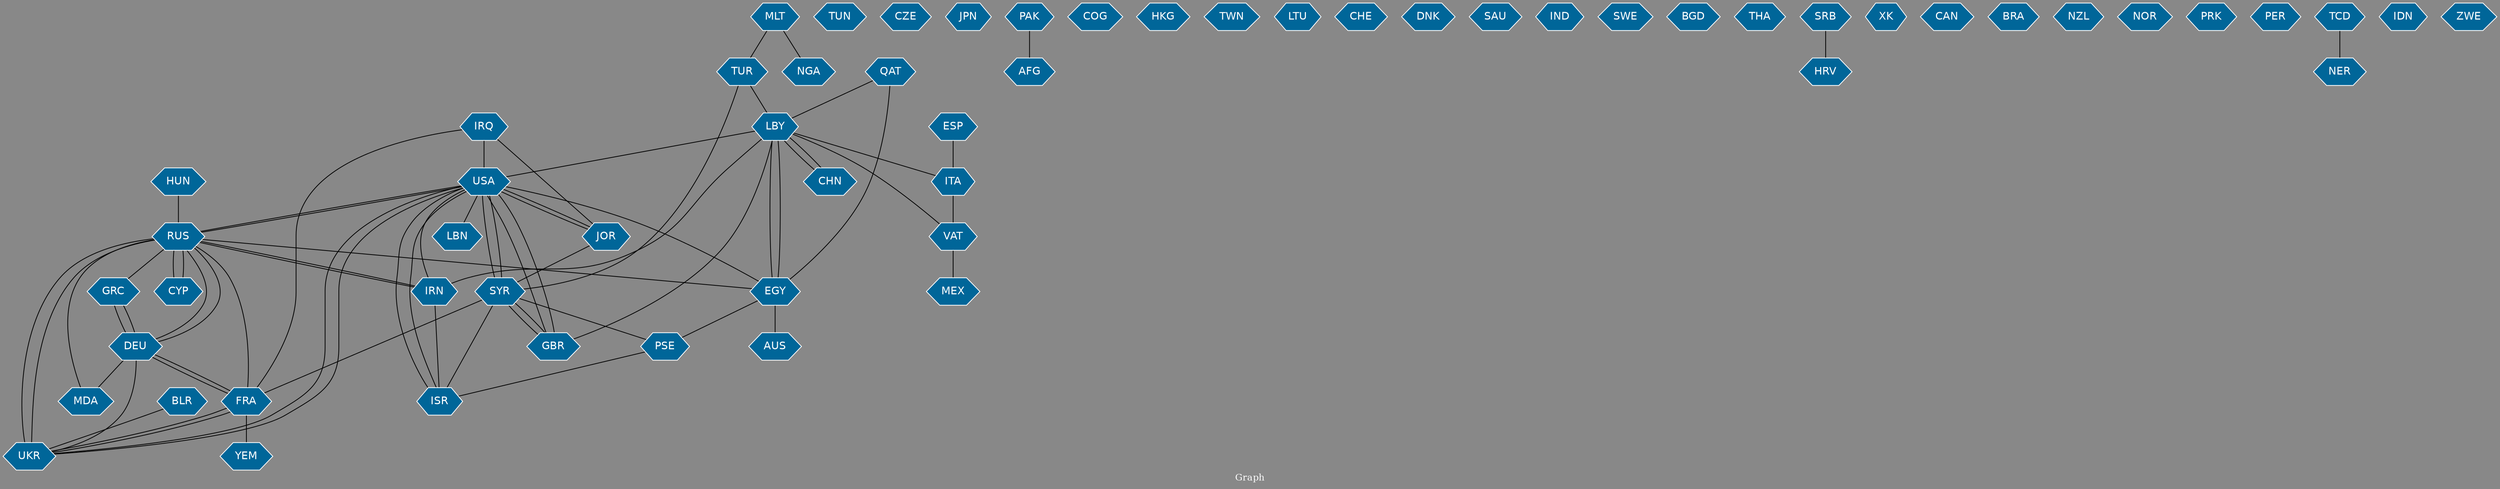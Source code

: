 // Countries together in item graph
graph {
	graph [bgcolor="#888888" fontcolor=white fontsize=12 label="Graph" outputorder=edgesfirst overlap=prism]
	node [color=white fillcolor="#006699" fontcolor=white fontname=Helvetica shape=hexagon style=filled]
	edge [arrowhead=open color=black fontcolor=white fontname=Courier fontsize=12]
		LBY [label=LBY]
		NGA [label=NGA]
		TUN [label=TUN]
		RUS [label=RUS]
		GRC [label=GRC]
		BLR [label=BLR]
		UKR [label=UKR]
		SYR [label=SYR]
		CZE [label=CZE]
		FRA [label=FRA]
		USA [label=USA]
		GBR [label=GBR]
		JPN [label=JPN]
		ITA [label=ITA]
		DEU [label=DEU]
		EGY [label=EGY]
		AUS [label=AUS]
		JOR [label=JOR]
		PAK [label=PAK]
		COG [label=COG]
		HKG [label=HKG]
		CHN [label=CHN]
		IRN [label=IRN]
		TWN [label=TWN]
		YEM [label=YEM]
		PSE [label=PSE]
		LTU [label=LTU]
		ISR [label=ISR]
		CYP [label=CYP]
		CHE [label=CHE]
		TUR [label=TUR]
		QAT [label=QAT]
		AFG [label=AFG]
		MDA [label=MDA]
		IRQ [label=IRQ]
		DNK [label=DNK]
		SAU [label=SAU]
		IND [label=IND]
		SWE [label=SWE]
		BGD [label=BGD]
		THA [label=THA]
		VAT [label=VAT]
		MEX [label=MEX]
		SRB [label=SRB]
		HRV [label=HRV]
		XK [label=XK]
		CAN [label=CAN]
		ESP [label=ESP]
		MLT [label=MLT]
		BRA [label=BRA]
		NZL [label=NZL]
		NOR [label=NOR]
		HUN [label=HUN]
		PRK [label=PRK]
		PER [label=PER]
		TCD [label=TCD]
		NER [label=NER]
		LBN [label=LBN]
		IDN [label=IDN]
		ZWE [label=ZWE]
			USA -- LBN [weight=1]
			LBY -- CHN [weight=1]
			IRN -- RUS [weight=1]
			CYP -- RUS [weight=1]
			SYR -- USA [weight=1]
			ESP -- ITA [weight=1]
			TUR -- SYR [weight=1]
			DEU -- RUS [weight=1]
			IRN -- USA [weight=1]
			USA -- ISR [weight=1]
			TCD -- NER [weight=1]
			RUS -- FRA [weight=1]
			USA -- EGY [weight=1]
			HUN -- RUS [weight=1]
			EGY -- PSE [weight=2]
			SYR -- GBR [weight=1]
			UKR -- FRA [weight=1]
			IRQ -- USA [weight=1]
			CHN -- LBY [weight=1]
			DEU -- UKR [weight=2]
			QAT -- EGY [weight=1]
			RUS -- CYP [weight=1]
			VAT -- LBY [weight=1]
			FRA -- DEU [weight=1]
			VAT -- MEX [weight=1]
			DEU -- GRC [weight=3]
			SRB -- HRV [weight=1]
			DEU -- FRA [weight=1]
			UKR -- RUS [weight=3]
			USA -- SYR [weight=1]
			MDA -- RUS [weight=1]
			UKR -- USA [weight=2]
			FRA -- UKR [weight=1]
			BLR -- UKR [weight=1]
			SYR -- ISR [weight=1]
			EGY -- AUS [weight=1]
			IRQ -- JOR [weight=1]
			LBY -- IRN [weight=2]
			ITA -- VAT [weight=1]
			MLT -- NGA [weight=1]
			RUS -- USA [weight=1]
			LBY -- GBR [weight=1]
			SYR -- FRA [weight=1]
			RUS -- UKR [weight=6]
			QAT -- LBY [weight=1]
			IRN -- ISR [weight=1]
			PAK -- AFG [weight=1]
			PSE -- ISR [weight=1]
			RUS -- EGY [weight=1]
			LBY -- USA [weight=1]
			MLT -- TUR [weight=1]
			RUS -- IRN [weight=1]
			GRC -- DEU [weight=2]
			JOR -- SYR [weight=1]
			DEU -- MDA [weight=1]
			TUR -- LBY [weight=1]
			JOR -- USA [weight=2]
			ISR -- USA [weight=1]
			LBY -- EGY [weight=3]
			RUS -- DEU [weight=2]
			IRQ -- FRA [weight=1]
			EGY -- LBY [weight=3]
			USA -- RUS [weight=2]
			FRA -- YEM [weight=1]
			USA -- GBR [weight=2]
			SYR -- PSE [weight=1]
			USA -- JOR [weight=1]
			GBR -- USA [weight=1]
			USA -- UKR [weight=1]
			RUS -- GRC [weight=1]
			GBR -- SYR [weight=1]
			LBY -- ITA [weight=1]
}